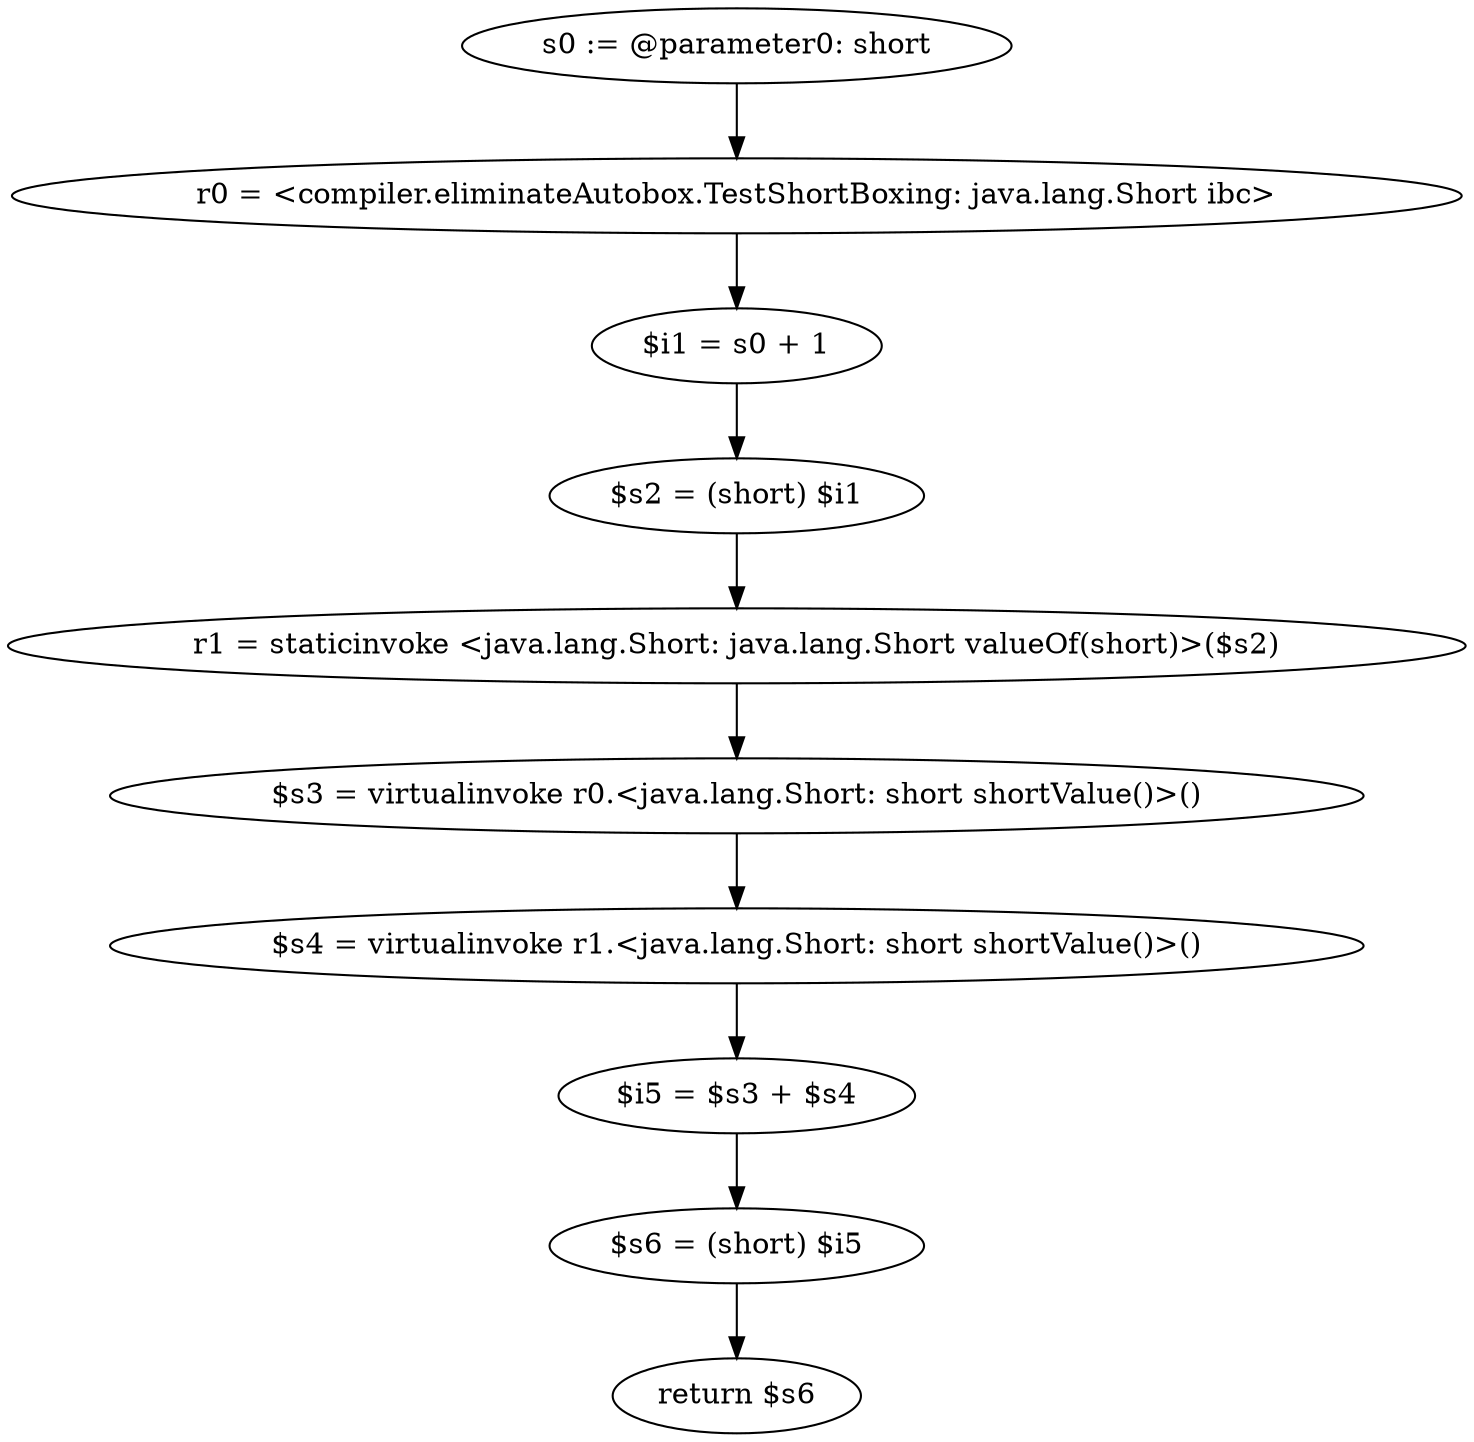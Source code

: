 digraph "unitGraph" {
    "s0 := @parameter0: short"
    "r0 = <compiler.eliminateAutobox.TestShortBoxing: java.lang.Short ibc>"
    "$i1 = s0 + 1"
    "$s2 = (short) $i1"
    "r1 = staticinvoke <java.lang.Short: java.lang.Short valueOf(short)>($s2)"
    "$s3 = virtualinvoke r0.<java.lang.Short: short shortValue()>()"
    "$s4 = virtualinvoke r1.<java.lang.Short: short shortValue()>()"
    "$i5 = $s3 + $s4"
    "$s6 = (short) $i5"
    "return $s6"
    "s0 := @parameter0: short"->"r0 = <compiler.eliminateAutobox.TestShortBoxing: java.lang.Short ibc>";
    "r0 = <compiler.eliminateAutobox.TestShortBoxing: java.lang.Short ibc>"->"$i1 = s0 + 1";
    "$i1 = s0 + 1"->"$s2 = (short) $i1";
    "$s2 = (short) $i1"->"r1 = staticinvoke <java.lang.Short: java.lang.Short valueOf(short)>($s2)";
    "r1 = staticinvoke <java.lang.Short: java.lang.Short valueOf(short)>($s2)"->"$s3 = virtualinvoke r0.<java.lang.Short: short shortValue()>()";
    "$s3 = virtualinvoke r0.<java.lang.Short: short shortValue()>()"->"$s4 = virtualinvoke r1.<java.lang.Short: short shortValue()>()";
    "$s4 = virtualinvoke r1.<java.lang.Short: short shortValue()>()"->"$i5 = $s3 + $s4";
    "$i5 = $s3 + $s4"->"$s6 = (short) $i5";
    "$s6 = (short) $i5"->"return $s6";
}
